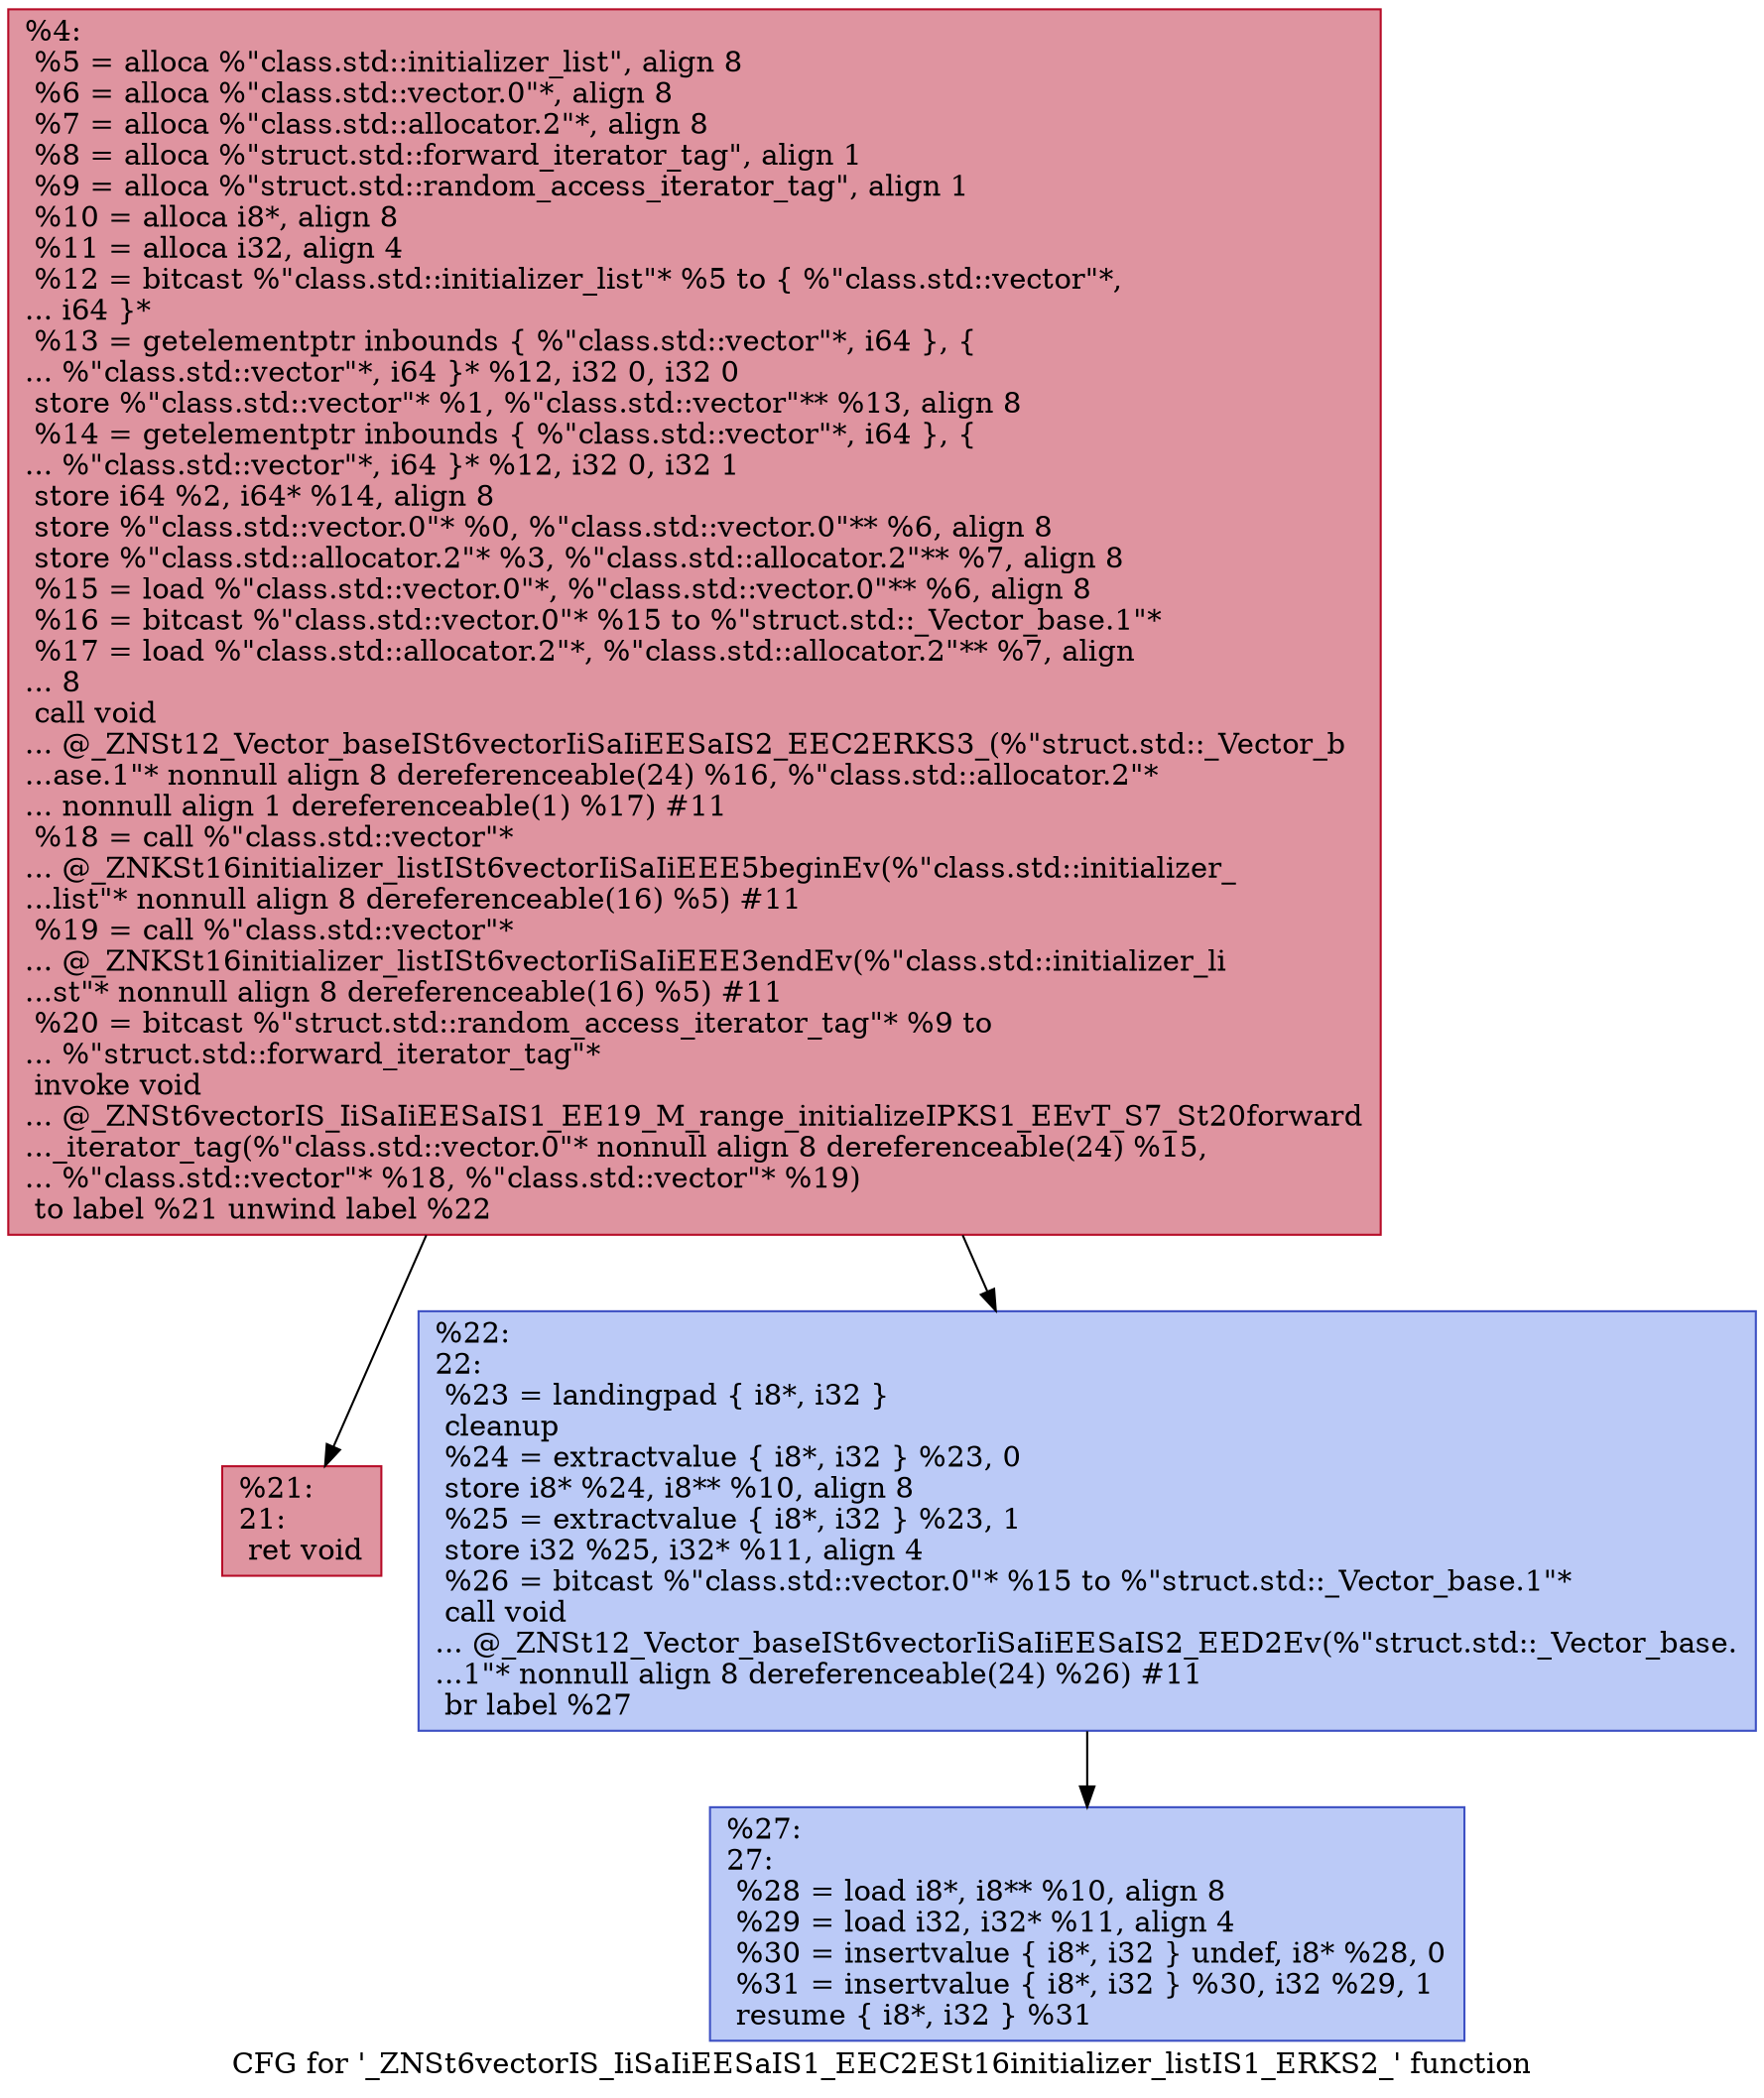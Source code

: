 digraph "CFG for '_ZNSt6vectorIS_IiSaIiEESaIS1_EEC2ESt16initializer_listIS1_ERKS2_' function" {
	label="CFG for '_ZNSt6vectorIS_IiSaIiEESaIS1_EEC2ESt16initializer_listIS1_ERKS2_' function";

	Node0x559aeaab57e0 [shape=record,color="#b70d28ff", style=filled, fillcolor="#b70d2870",label="{%4:\l  %5 = alloca %\"class.std::initializer_list\", align 8\l  %6 = alloca %\"class.std::vector.0\"*, align 8\l  %7 = alloca %\"class.std::allocator.2\"*, align 8\l  %8 = alloca %\"struct.std::forward_iterator_tag\", align 1\l  %9 = alloca %\"struct.std::random_access_iterator_tag\", align 1\l  %10 = alloca i8*, align 8\l  %11 = alloca i32, align 4\l  %12 = bitcast %\"class.std::initializer_list\"* %5 to \{ %\"class.std::vector\"*,\l... i64 \}*\l  %13 = getelementptr inbounds \{ %\"class.std::vector\"*, i64 \}, \{\l... %\"class.std::vector\"*, i64 \}* %12, i32 0, i32 0\l  store %\"class.std::vector\"* %1, %\"class.std::vector\"** %13, align 8\l  %14 = getelementptr inbounds \{ %\"class.std::vector\"*, i64 \}, \{\l... %\"class.std::vector\"*, i64 \}* %12, i32 0, i32 1\l  store i64 %2, i64* %14, align 8\l  store %\"class.std::vector.0\"* %0, %\"class.std::vector.0\"** %6, align 8\l  store %\"class.std::allocator.2\"* %3, %\"class.std::allocator.2\"** %7, align 8\l  %15 = load %\"class.std::vector.0\"*, %\"class.std::vector.0\"** %6, align 8\l  %16 = bitcast %\"class.std::vector.0\"* %15 to %\"struct.std::_Vector_base.1\"*\l  %17 = load %\"class.std::allocator.2\"*, %\"class.std::allocator.2\"** %7, align\l... 8\l  call void\l... @_ZNSt12_Vector_baseISt6vectorIiSaIiEESaIS2_EEC2ERKS3_(%\"struct.std::_Vector_b\l...ase.1\"* nonnull align 8 dereferenceable(24) %16, %\"class.std::allocator.2\"*\l... nonnull align 1 dereferenceable(1) %17) #11\l  %18 = call %\"class.std::vector\"*\l... @_ZNKSt16initializer_listISt6vectorIiSaIiEEE5beginEv(%\"class.std::initializer_\l...list\"* nonnull align 8 dereferenceable(16) %5) #11\l  %19 = call %\"class.std::vector\"*\l... @_ZNKSt16initializer_listISt6vectorIiSaIiEEE3endEv(%\"class.std::initializer_li\l...st\"* nonnull align 8 dereferenceable(16) %5) #11\l  %20 = bitcast %\"struct.std::random_access_iterator_tag\"* %9 to\l... %\"struct.std::forward_iterator_tag\"*\l  invoke void\l... @_ZNSt6vectorIS_IiSaIiEESaIS1_EE19_M_range_initializeIPKS1_EEvT_S7_St20forward\l..._iterator_tag(%\"class.std::vector.0\"* nonnull align 8 dereferenceable(24) %15,\l... %\"class.std::vector\"* %18, %\"class.std::vector\"* %19)\l          to label %21 unwind label %22\l}"];
	Node0x559aeaab57e0 -> Node0x559aeaab72e0;
	Node0x559aeaab57e0 -> Node0x559aeaab7330;
	Node0x559aeaab72e0 [shape=record,color="#b70d28ff", style=filled, fillcolor="#b70d2870",label="{%21:\l21:                                               \l  ret void\l}"];
	Node0x559aeaab7330 [shape=record,color="#3d50c3ff", style=filled, fillcolor="#6687ed70",label="{%22:\l22:                                               \l  %23 = landingpad \{ i8*, i32 \}\l          cleanup\l  %24 = extractvalue \{ i8*, i32 \} %23, 0\l  store i8* %24, i8** %10, align 8\l  %25 = extractvalue \{ i8*, i32 \} %23, 1\l  store i32 %25, i32* %11, align 4\l  %26 = bitcast %\"class.std::vector.0\"* %15 to %\"struct.std::_Vector_base.1\"*\l  call void\l... @_ZNSt12_Vector_baseISt6vectorIiSaIiEESaIS2_EED2Ev(%\"struct.std::_Vector_base.\l...1\"* nonnull align 8 dereferenceable(24) %26) #11\l  br label %27\l}"];
	Node0x559aeaab7330 -> Node0x559aeaab7bb0;
	Node0x559aeaab7bb0 [shape=record,color="#3d50c3ff", style=filled, fillcolor="#6687ed70",label="{%27:\l27:                                               \l  %28 = load i8*, i8** %10, align 8\l  %29 = load i32, i32* %11, align 4\l  %30 = insertvalue \{ i8*, i32 \} undef, i8* %28, 0\l  %31 = insertvalue \{ i8*, i32 \} %30, i32 %29, 1\l  resume \{ i8*, i32 \} %31\l}"];
}
